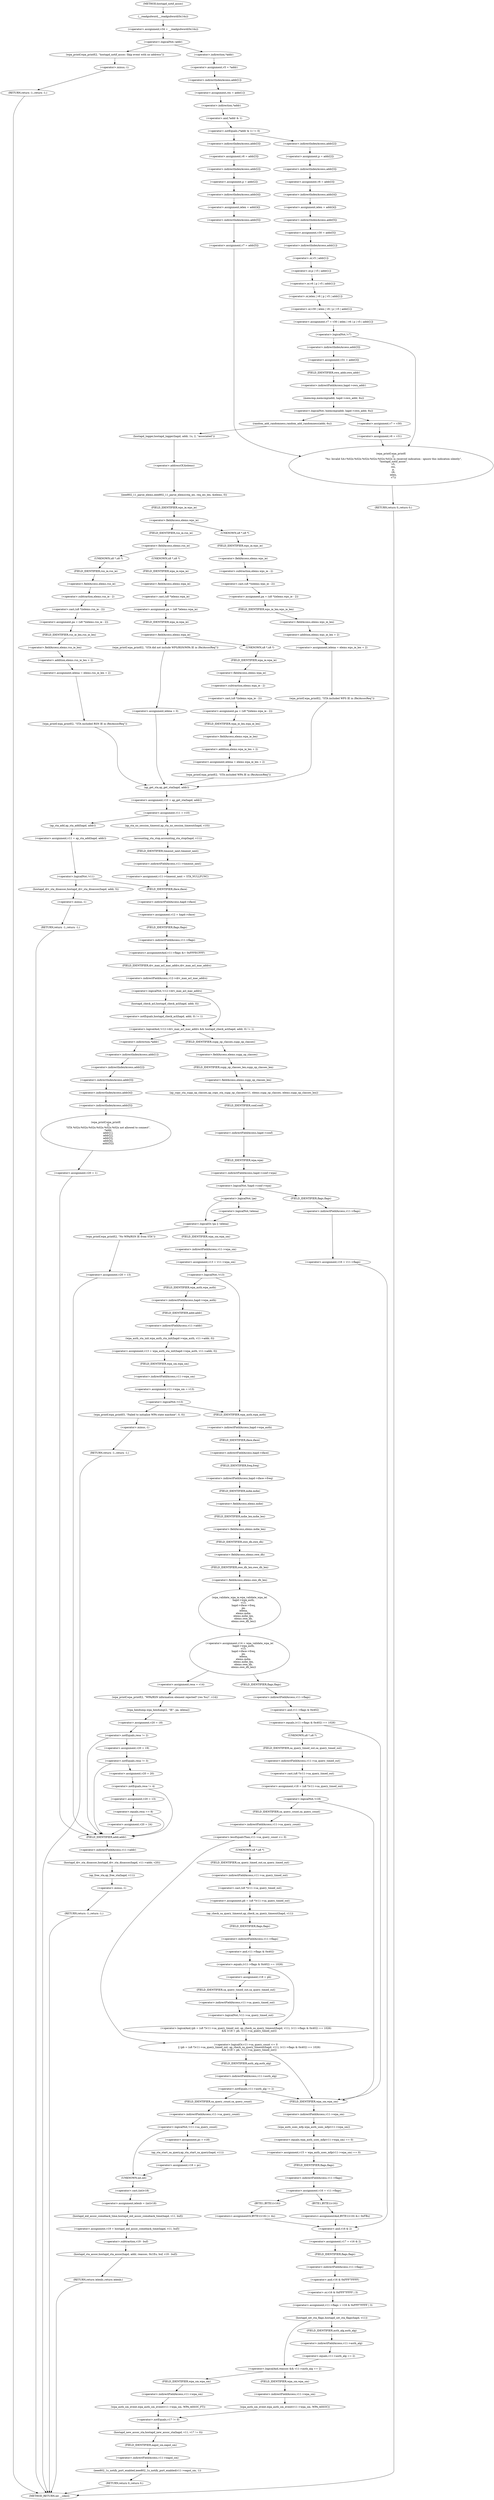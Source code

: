 digraph hostapd_notif_assoc {  
"1000164" [label = "(<operator>.assignment,v34 = __readgsdword(0x14u))" ]
"1000166" [label = "(__readgsdword,__readgsdword(0x14u))" ]
"1000169" [label = "(<operator>.logicalNot,!addr)" ]
"1000172" [label = "(wpa_printf,wpa_printf(2, \"hostapd_notif_assoc: Skip event with no address\"))" ]
"1000175" [label = "(RETURN,return -1;,return -1;)" ]
"1000176" [label = "(<operator>.minus,-1)" ]
"1000178" [label = "(<operator>.assignment,v5 = *addr)" ]
"1000180" [label = "(<operator>.indirection,*addr)" ]
"1000182" [label = "(<operator>.assignment,res = addr[1])" ]
"1000184" [label = "(<operator>.indirectIndexAccess,addr[1])" ]
"1000188" [label = "(<operator>.notEquals,(*addr & 1) != 0)" ]
"1000189" [label = "(<operator>.and,*addr & 1)" ]
"1000190" [label = "(<operator>.indirection,*addr)" ]
"1000195" [label = "(<operator>.assignment,v6 = addr[3])" ]
"1000197" [label = "(<operator>.indirectIndexAccess,addr[3])" ]
"1000200" [label = "(<operator>.assignment,p = addr[2])" ]
"1000202" [label = "(<operator>.indirectIndexAccess,addr[2])" ]
"1000205" [label = "(<operator>.assignment,ielen = addr[4])" ]
"1000207" [label = "(<operator>.indirectIndexAccess,addr[4])" ]
"1000210" [label = "(<operator>.assignment,v7 = addr[5])" ]
"1000212" [label = "(<operator>.indirectIndexAccess,addr[5])" ]
"1000216" [label = "(<operator>.assignment,p = addr[2])" ]
"1000218" [label = "(<operator>.indirectIndexAccess,addr[2])" ]
"1000221" [label = "(<operator>.assignment,v6 = addr[3])" ]
"1000223" [label = "(<operator>.indirectIndexAccess,addr[3])" ]
"1000226" [label = "(<operator>.assignment,ielen = addr[4])" ]
"1000228" [label = "(<operator>.indirectIndexAccess,addr[4])" ]
"1000231" [label = "(<operator>.assignment,v30 = addr[5])" ]
"1000233" [label = "(<operator>.indirectIndexAccess,addr[5])" ]
"1000236" [label = "(<operator>.assignment,v7 = v30 | ielen | v6 | p | v5 | addr[1])" ]
"1000238" [label = "(<operator>.or,v30 | ielen | v6 | p | v5 | addr[1])" ]
"1000240" [label = "(<operator>.or,ielen | v6 | p | v5 | addr[1])" ]
"1000242" [label = "(<operator>.or,v6 | p | v5 | addr[1])" ]
"1000244" [label = "(<operator>.or,p | v5 | addr[1])" ]
"1000246" [label = "(<operator>.or,v5 | addr[1])" ]
"1000248" [label = "(<operator>.indirectIndexAccess,addr[1])" ]
"1000252" [label = "(<operator>.logicalNot,!v7)" ]
"1000256" [label = "(wpa_printf,wpa_printf(\n      2,\n      \"%s: Invalid SA=%02x:%02x:%02x:%02x:%02x:%02x in received indication - ignore this indication silently\",\n      \"hostapd_notif_assoc\",\n      v5,\n      res,\n      p,\n      v6,\n      ielen,\n      v7))" ]
"1000266" [label = "(RETURN,return 0;,return 0;)" ]
"1000268" [label = "(<operator>.assignment,v31 = addr[3])" ]
"1000270" [label = "(<operator>.indirectIndexAccess,addr[3])" ]
"1000274" [label = "(<operator>.logicalNot,!memcmp(addr, hapd->own_addr, 6u))" ]
"1000275" [label = "(memcmp,memcmp(addr, hapd->own_addr, 6u))" ]
"1000277" [label = "(<operator>.indirectFieldAccess,hapd->own_addr)" ]
"1000279" [label = "(FIELD_IDENTIFIER,own_addr,own_addr)" ]
"1000282" [label = "(<operator>.assignment,v7 = v30)" ]
"1000285" [label = "(<operator>.assignment,v6 = v31)" ]
"1000289" [label = "(random_add_randomness,random_add_randomness(addr, 6u))" ]
"1000292" [label = "(hostapd_logger,hostapd_logger(hapd, addr, 1u, 2, \"associated\"))" ]
"1000298" [label = "(ieee802_11_parse_elems,ieee802_11_parse_elems(req_ies, req_ies_len, &elems, 0))" ]
"1000301" [label = "(<operator>.addressOf,&elems)" ]
"1000305" [label = "(<operator>.fieldAccess,elems.wps_ie)" ]
"1000307" [label = "(FIELD_IDENTIFIER,wps_ie,wps_ie)" ]
"1000309" [label = "(<operator>.assignment,pa = (u8 *)(elems.wps_ie - 2))" ]
"1000311" [label = "(<operator>.cast,(u8 *)(elems.wps_ie - 2))" ]
"1000312" [label = "(UNKNOWN,u8 *,u8 *)" ]
"1000313" [label = "(<operator>.subtraction,elems.wps_ie - 2)" ]
"1000314" [label = "(<operator>.fieldAccess,elems.wps_ie)" ]
"1000316" [label = "(FIELD_IDENTIFIER,wps_ie,wps_ie)" ]
"1000318" [label = "(<operator>.assignment,ielena = elems.wps_ie_len + 2)" ]
"1000320" [label = "(<operator>.addition,elems.wps_ie_len + 2)" ]
"1000321" [label = "(<operator>.fieldAccess,elems.wps_ie_len)" ]
"1000323" [label = "(FIELD_IDENTIFIER,wps_ie_len,wps_ie_len)" ]
"1000325" [label = "(wpa_printf,wpa_printf(2, \"STA included WPS IE in (Re)AssocReq\"))" ]
"1000330" [label = "(<operator>.fieldAccess,elems.rsn_ie)" ]
"1000332" [label = "(FIELD_IDENTIFIER,rsn_ie,rsn_ie)" ]
"1000334" [label = "(<operator>.assignment,pa = (u8 *)(elems.rsn_ie - 2))" ]
"1000336" [label = "(<operator>.cast,(u8 *)(elems.rsn_ie - 2))" ]
"1000337" [label = "(UNKNOWN,u8 *,u8 *)" ]
"1000338" [label = "(<operator>.subtraction,elems.rsn_ie - 2)" ]
"1000339" [label = "(<operator>.fieldAccess,elems.rsn_ie)" ]
"1000341" [label = "(FIELD_IDENTIFIER,rsn_ie,rsn_ie)" ]
"1000343" [label = "(<operator>.assignment,ielena = elems.rsn_ie_len + 2)" ]
"1000345" [label = "(<operator>.addition,elems.rsn_ie_len + 2)" ]
"1000346" [label = "(<operator>.fieldAccess,elems.rsn_ie_len)" ]
"1000348" [label = "(FIELD_IDENTIFIER,rsn_ie_len,rsn_ie_len)" ]
"1000350" [label = "(wpa_printf,wpa_printf(2, \"STA included RSN IE in (Re)AssocReq\"))" ]
"1000355" [label = "(<operator>.assignment,pa = (u8 *)elems.wpa_ie)" ]
"1000357" [label = "(<operator>.cast,(u8 *)elems.wpa_ie)" ]
"1000358" [label = "(UNKNOWN,u8 *,u8 *)" ]
"1000359" [label = "(<operator>.fieldAccess,elems.wpa_ie)" ]
"1000361" [label = "(FIELD_IDENTIFIER,wpa_ie,wpa_ie)" ]
"1000363" [label = "(<operator>.fieldAccess,elems.wpa_ie)" ]
"1000365" [label = "(FIELD_IDENTIFIER,wpa_ie,wpa_ie)" ]
"1000367" [label = "(<operator>.assignment,pa = (u8 *)(elems.wpa_ie - 2))" ]
"1000369" [label = "(<operator>.cast,(u8 *)(elems.wpa_ie - 2))" ]
"1000370" [label = "(UNKNOWN,u8 *,u8 *)" ]
"1000371" [label = "(<operator>.subtraction,elems.wpa_ie - 2)" ]
"1000372" [label = "(<operator>.fieldAccess,elems.wpa_ie)" ]
"1000374" [label = "(FIELD_IDENTIFIER,wpa_ie,wpa_ie)" ]
"1000376" [label = "(<operator>.assignment,ielena = elems.wpa_ie_len + 2)" ]
"1000378" [label = "(<operator>.addition,elems.wpa_ie_len + 2)" ]
"1000379" [label = "(<operator>.fieldAccess,elems.wpa_ie_len)" ]
"1000381" [label = "(FIELD_IDENTIFIER,wpa_ie_len,wpa_ie_len)" ]
"1000383" [label = "(wpa_printf,wpa_printf(2, \"STA included WPA IE in (Re)AssocReq\"))" ]
"1000388" [label = "(wpa_printf,wpa_printf(2, \"STA did not include WPS/RSN/WPA IE in (Re)AssocReq\"))" ]
"1000391" [label = "(<operator>.assignment,ielena = 0)" ]
"1000394" [label = "(<operator>.assignment,v10 = ap_get_sta(hapd, addr))" ]
"1000396" [label = "(ap_get_sta,ap_get_sta(hapd, addr))" ]
"1000399" [label = "(<operator>.assignment,v11 = v10)" ]
"1000405" [label = "(ap_sta_no_session_timeout,ap_sta_no_session_timeout(hapd, v10))" ]
"1000408" [label = "(accounting_sta_stop,accounting_sta_stop(hapd, v11))" ]
"1000411" [label = "(<operator>.assignment,v11->timeout_next = STA_NULLFUNC)" ]
"1000412" [label = "(<operator>.indirectFieldAccess,v11->timeout_next)" ]
"1000414" [label = "(FIELD_IDENTIFIER,timeout_next,timeout_next)" ]
"1000418" [label = "(<operator>.assignment,v11 = ap_sta_add(hapd, addr))" ]
"1000420" [label = "(ap_sta_add,ap_sta_add(hapd, addr))" ]
"1000424" [label = "(<operator>.logicalNot,!v11)" ]
"1000427" [label = "(hostapd_drv_sta_disassoc,hostapd_drv_sta_disassoc(hapd, addr, 5))" ]
"1000431" [label = "(RETURN,return -1;,return -1;)" ]
"1000432" [label = "(<operator>.minus,-1)" ]
"1000434" [label = "(<operator>.assignment,v12 = hapd->iface)" ]
"1000436" [label = "(<operator>.indirectFieldAccess,hapd->iface)" ]
"1000438" [label = "(FIELD_IDENTIFIER,iface,iface)" ]
"1000439" [label = "(<operators>.assignmentAnd,v11->flags &= 0xFFFECFFF)" ]
"1000440" [label = "(<operator>.indirectFieldAccess,v11->flags)" ]
"1000442" [label = "(FIELD_IDENTIFIER,flags,flags)" ]
"1000445" [label = "(<operator>.logicalAnd,!v12->drv_max_acl_mac_addrs && hostapd_check_acl(hapd, addr, 0) != 1)" ]
"1000446" [label = "(<operator>.logicalNot,!v12->drv_max_acl_mac_addrs)" ]
"1000447" [label = "(<operator>.indirectFieldAccess,v12->drv_max_acl_mac_addrs)" ]
"1000449" [label = "(FIELD_IDENTIFIER,drv_max_acl_mac_addrs,drv_max_acl_mac_addrs)" ]
"1000450" [label = "(<operator>.notEquals,hostapd_check_acl(hapd, addr, 0) != 1)" ]
"1000451" [label = "(hostapd_check_acl,hostapd_check_acl(hapd, addr, 0))" ]
"1000457" [label = "(wpa_printf,wpa_printf(\n      3,\n      \"STA %02x:%02x:%02x:%02x:%02x:%02x not allowed to connect\",\n      *addr,\n      addr[1],\n      addr[2],\n      addr[3],\n      addr[4],\n      addr[5]))" ]
"1000460" [label = "(<operator>.indirection,*addr)" ]
"1000462" [label = "(<operator>.indirectIndexAccess,addr[1])" ]
"1000465" [label = "(<operator>.indirectIndexAccess,addr[2])" ]
"1000468" [label = "(<operator>.indirectIndexAccess,addr[3])" ]
"1000471" [label = "(<operator>.indirectIndexAccess,addr[4])" ]
"1000474" [label = "(<operator>.indirectIndexAccess,addr[5])" ]
"1000477" [label = "(<operator>.assignment,v20 = 1)" ]
"1000481" [label = "(hostapd_drv_sta_disassoc,hostapd_drv_sta_disassoc(hapd, v11->addr, v20))" ]
"1000483" [label = "(<operator>.indirectFieldAccess,v11->addr)" ]
"1000485" [label = "(FIELD_IDENTIFIER,addr,addr)" ]
"1000487" [label = "(ap_free_sta,ap_free_sta(hapd, v11))" ]
"1000490" [label = "(RETURN,return -1;,return -1;)" ]
"1000491" [label = "(<operator>.minus,-1)" ]
"1000493" [label = "(ap_copy_sta_supp_op_classes,ap_copy_sta_supp_op_classes(v11, elems.supp_op_classes, elems.supp_op_classes_len))" ]
"1000495" [label = "(<operator>.fieldAccess,elems.supp_op_classes)" ]
"1000497" [label = "(FIELD_IDENTIFIER,supp_op_classes,supp_op_classes)" ]
"1000498" [label = "(<operator>.fieldAccess,elems.supp_op_classes_len)" ]
"1000500" [label = "(FIELD_IDENTIFIER,supp_op_classes_len,supp_op_classes_len)" ]
"1000502" [label = "(<operator>.logicalNot,!hapd->conf->wpa)" ]
"1000503" [label = "(<operator>.indirectFieldAccess,hapd->conf->wpa)" ]
"1000504" [label = "(<operator>.indirectFieldAccess,hapd->conf)" ]
"1000506" [label = "(FIELD_IDENTIFIER,conf,conf)" ]
"1000507" [label = "(FIELD_IDENTIFIER,wpa,wpa)" ]
"1000509" [label = "(<operator>.assignment,v16 = v11->flags)" ]
"1000511" [label = "(<operator>.indirectFieldAccess,v11->flags)" ]
"1000513" [label = "(FIELD_IDENTIFIER,flags,flags)" ]
"1000516" [label = "(<operator>.logicalOr,!pa || !ielena)" ]
"1000517" [label = "(<operator>.logicalNot,!pa)" ]
"1000519" [label = "(<operator>.logicalNot,!ielena)" ]
"1000522" [label = "(wpa_printf,wpa_printf(2, \"No WPA/RSN IE from STA\"))" ]
"1000525" [label = "(<operator>.assignment,v20 = 13)" ]
"1000529" [label = "(<operator>.assignment,v13 = v11->wpa_sm)" ]
"1000531" [label = "(<operator>.indirectFieldAccess,v11->wpa_sm)" ]
"1000533" [label = "(FIELD_IDENTIFIER,wpa_sm,wpa_sm)" ]
"1000535" [label = "(<operator>.logicalNot,!v13)" ]
"1000538" [label = "(<operator>.assignment,v13 = wpa_auth_sta_init(hapd->wpa_auth, v11->addr, 0))" ]
"1000540" [label = "(wpa_auth_sta_init,wpa_auth_sta_init(hapd->wpa_auth, v11->addr, 0))" ]
"1000541" [label = "(<operator>.indirectFieldAccess,hapd->wpa_auth)" ]
"1000543" [label = "(FIELD_IDENTIFIER,wpa_auth,wpa_auth)" ]
"1000544" [label = "(<operator>.indirectFieldAccess,v11->addr)" ]
"1000546" [label = "(FIELD_IDENTIFIER,addr,addr)" ]
"1000548" [label = "(<operator>.assignment,v11->wpa_sm = v13)" ]
"1000549" [label = "(<operator>.indirectFieldAccess,v11->wpa_sm)" ]
"1000551" [label = "(FIELD_IDENTIFIER,wpa_sm,wpa_sm)" ]
"1000554" [label = "(<operator>.logicalNot,!v13)" ]
"1000557" [label = "(wpa_printf,wpa_printf(5, \"Failed to initialize WPA state machine\", 0, 0))" ]
"1000562" [label = "(RETURN,return -1;,return -1;)" ]
"1000563" [label = "(<operator>.minus,-1)" ]
"1000565" [label = "(<operator>.assignment,v14 = wpa_validate_wpa_ie(\n          hapd->wpa_auth,\n          v13,\n          hapd->iface->freq,\n          pa,\n          ielena,\n          elems.mdie,\n          elems.mdie_len,\n          elems.owe_dh,\n          elems.owe_dh_len))" ]
"1000567" [label = "(wpa_validate_wpa_ie,wpa_validate_wpa_ie(\n          hapd->wpa_auth,\n          v13,\n          hapd->iface->freq,\n          pa,\n          ielena,\n          elems.mdie,\n          elems.mdie_len,\n          elems.owe_dh,\n          elems.owe_dh_len))" ]
"1000568" [label = "(<operator>.indirectFieldAccess,hapd->wpa_auth)" ]
"1000570" [label = "(FIELD_IDENTIFIER,wpa_auth,wpa_auth)" ]
"1000572" [label = "(<operator>.indirectFieldAccess,hapd->iface->freq)" ]
"1000573" [label = "(<operator>.indirectFieldAccess,hapd->iface)" ]
"1000575" [label = "(FIELD_IDENTIFIER,iface,iface)" ]
"1000576" [label = "(FIELD_IDENTIFIER,freq,freq)" ]
"1000579" [label = "(<operator>.fieldAccess,elems.mdie)" ]
"1000581" [label = "(FIELD_IDENTIFIER,mdie,mdie)" ]
"1000582" [label = "(<operator>.fieldAccess,elems.mdie_len)" ]
"1000584" [label = "(FIELD_IDENTIFIER,mdie_len,mdie_len)" ]
"1000585" [label = "(<operator>.fieldAccess,elems.owe_dh)" ]
"1000587" [label = "(FIELD_IDENTIFIER,owe_dh,owe_dh)" ]
"1000588" [label = "(<operator>.fieldAccess,elems.owe_dh_len)" ]
"1000590" [label = "(FIELD_IDENTIFIER,owe_dh_len,owe_dh_len)" ]
"1000594" [label = "(<operator>.assignment,resa = v14)" ]
"1000597" [label = "(wpa_printf,wpa_printf(2, \"WPA/RSN information element rejected? (res %u)\", v14))" ]
"1000601" [label = "(wpa_hexdump,wpa_hexdump(2, \"IE\", pa, ielena))" ]
"1000606" [label = "(<operator>.assignment,v20 = 18)" ]
"1000610" [label = "(<operator>.notEquals,resa != 2)" ]
"1000614" [label = "(<operator>.assignment,v20 = 19)" ]
"1000618" [label = "(<operator>.notEquals,resa != 3)" ]
"1000622" [label = "(<operator>.assignment,v20 = 20)" ]
"1000626" [label = "(<operator>.notEquals,resa != 4)" ]
"1000630" [label = "(<operator>.assignment,v20 = 13)" ]
"1000634" [label = "(<operator>.equals,resa == 8)" ]
"1000637" [label = "(<operator>.assignment,v20 = 24)" ]
"1000642" [label = "(<operator>.equals,(v11->flags & 0x402) == 1026)" ]
"1000643" [label = "(<operator>.and,v11->flags & 0x402)" ]
"1000644" [label = "(<operator>.indirectFieldAccess,v11->flags)" ]
"1000646" [label = "(FIELD_IDENTIFIER,flags,flags)" ]
"1000650" [label = "(<operator>.assignment,v18 = (u8 *)v11->sa_query_timed_out)" ]
"1000652" [label = "(<operator>.cast,(u8 *)v11->sa_query_timed_out)" ]
"1000653" [label = "(UNKNOWN,u8 *,u8 *)" ]
"1000654" [label = "(<operator>.indirectFieldAccess,v11->sa_query_timed_out)" ]
"1000656" [label = "(FIELD_IDENTIFIER,sa_query_timed_out,sa_query_timed_out)" ]
"1000658" [label = "(<operator>.logicalNot,!v18)" ]
"1000662" [label = "(<operator>.logicalOr,v11->sa_query_count <= 0\n        || (pb = (u8 *)v11->sa_query_timed_out, ap_check_sa_query_timeout(hapd, v11), (v11->flags & 0x402) == 1026)\n        && (v18 = pb, !v11->sa_query_timed_out))" ]
"1000663" [label = "(<operator>.lessEqualsThan,v11->sa_query_count <= 0)" ]
"1000664" [label = "(<operator>.indirectFieldAccess,v11->sa_query_count)" ]
"1000666" [label = "(FIELD_IDENTIFIER,sa_query_count,sa_query_count)" ]
"1000668" [label = "(<operator>.logicalAnd,(pb = (u8 *)v11->sa_query_timed_out, ap_check_sa_query_timeout(hapd, v11), (v11->flags & 0x402) == 1026)\n        && (v18 = pb, !v11->sa_query_timed_out))" ]
"1000670" [label = "(<operator>.assignment,pb = (u8 *)v11->sa_query_timed_out)" ]
"1000672" [label = "(<operator>.cast,(u8 *)v11->sa_query_timed_out)" ]
"1000673" [label = "(UNKNOWN,u8 *,u8 *)" ]
"1000674" [label = "(<operator>.indirectFieldAccess,v11->sa_query_timed_out)" ]
"1000676" [label = "(FIELD_IDENTIFIER,sa_query_timed_out,sa_query_timed_out)" ]
"1000678" [label = "(ap_check_sa_query_timeout,ap_check_sa_query_timeout(hapd, v11))" ]
"1000681" [label = "(<operator>.equals,(v11->flags & 0x402) == 1026)" ]
"1000682" [label = "(<operator>.and,v11->flags & 0x402)" ]
"1000683" [label = "(<operator>.indirectFieldAccess,v11->flags)" ]
"1000685" [label = "(FIELD_IDENTIFIER,flags,flags)" ]
"1000689" [label = "(<operator>.assignment,v18 = pb)" ]
"1000692" [label = "(<operator>.logicalNot,!v11->sa_query_timed_out)" ]
"1000693" [label = "(<operator>.indirectFieldAccess,v11->sa_query_timed_out)" ]
"1000695" [label = "(FIELD_IDENTIFIER,sa_query_timed_out,sa_query_timed_out)" ]
"1000698" [label = "(<operator>.notEquals,v11->auth_alg != 2)" ]
"1000699" [label = "(<operator>.indirectFieldAccess,v11->auth_alg)" ]
"1000701" [label = "(FIELD_IDENTIFIER,auth_alg,auth_alg)" ]
"1000705" [label = "(<operator>.logicalNot,!v11->sa_query_count)" ]
"1000706" [label = "(<operator>.indirectFieldAccess,v11->sa_query_count)" ]
"1000708" [label = "(FIELD_IDENTIFIER,sa_query_count,sa_query_count)" ]
"1000710" [label = "(<operator>.assignment,pc = v18)" ]
"1000713" [label = "(ap_sta_start_sa_query,ap_sta_start_sa_query(hapd, v11))" ]
"1000716" [label = "(<operator>.assignment,v18 = pc)" ]
"1000719" [label = "(<operator>.assignment,ielenb = (int)v18)" ]
"1000721" [label = "(<operator>.cast,(int)v18)" ]
"1000722" [label = "(UNKNOWN,int,int)" ]
"1000724" [label = "(<operator>.assignment,v19 = hostapd_eid_assoc_comeback_time(hapd, v11, buf))" ]
"1000726" [label = "(hostapd_eid_assoc_comeback_time,hostapd_eid_assoc_comeback_time(hapd, v11, buf))" ]
"1000730" [label = "(hostapd_sta_assoc,hostapd_sta_assoc(hapd, addr, reassoc, 0x1Eu, buf, v19 - buf))" ]
"1000736" [label = "(<operator>.subtraction,v19 - buf)" ]
"1000739" [label = "(RETURN,return ielenb;,return ielenb;)" ]
"1000741" [label = "(<operator>.assignment,v15 = wpa_auth_uses_mfp(v11->wpa_sm) == 0)" ]
"1000743" [label = "(<operator>.equals,wpa_auth_uses_mfp(v11->wpa_sm) == 0)" ]
"1000744" [label = "(wpa_auth_uses_mfp,wpa_auth_uses_mfp(v11->wpa_sm))" ]
"1000745" [label = "(<operator>.indirectFieldAccess,v11->wpa_sm)" ]
"1000747" [label = "(FIELD_IDENTIFIER,wpa_sm,wpa_sm)" ]
"1000749" [label = "(<operator>.assignment,v16 = v11->flags)" ]
"1000751" [label = "(<operator>.indirectFieldAccess,v11->flags)" ]
"1000753" [label = "(FIELD_IDENTIFIER,flags,flags)" ]
"1000756" [label = "(<operators>.assignmentAnd,BYTE1(v16) &= 0xFBu)" ]
"1000757" [label = "(BYTE1,BYTE1(v16))" ]
"1000761" [label = "(<operators>.assignmentOr,BYTE1(v16) |= 4u)" ]
"1000762" [label = "(BYTE1,BYTE1(v16))" ]
"1000766" [label = "(<operator>.assignment,v17 = v16 & 2)" ]
"1000768" [label = "(<operator>.and,v16 & 2)" ]
"1000771" [label = "(<operator>.assignment,v11->flags = v16 & 0xFFF7FFFF | 3)" ]
"1000772" [label = "(<operator>.indirectFieldAccess,v11->flags)" ]
"1000774" [label = "(FIELD_IDENTIFIER,flags,flags)" ]
"1000775" [label = "(<operator>.or,v16 & 0xFFF7FFFF | 3)" ]
"1000776" [label = "(<operator>.and,v16 & 0xFFF7FFFF)" ]
"1000780" [label = "(hostapd_set_sta_flags,hostapd_set_sta_flags(hapd, v11))" ]
"1000784" [label = "(<operator>.logicalAnd,reassoc && v11->auth_alg == 2)" ]
"1000786" [label = "(<operator>.equals,v11->auth_alg == 2)" ]
"1000787" [label = "(<operator>.indirectFieldAccess,v11->auth_alg)" ]
"1000789" [label = "(FIELD_IDENTIFIER,auth_alg,auth_alg)" ]
"1000791" [label = "(wpa_auth_sm_event,wpa_auth_sm_event(v11->wpa_sm, WPA_ASSOC_FT))" ]
"1000792" [label = "(<operator>.indirectFieldAccess,v11->wpa_sm)" ]
"1000794" [label = "(FIELD_IDENTIFIER,wpa_sm,wpa_sm)" ]
"1000797" [label = "(wpa_auth_sm_event,wpa_auth_sm_event(v11->wpa_sm, WPA_ASSOC))" ]
"1000798" [label = "(<operator>.indirectFieldAccess,v11->wpa_sm)" ]
"1000800" [label = "(FIELD_IDENTIFIER,wpa_sm,wpa_sm)" ]
"1000802" [label = "(hostapd_new_assoc_sta,hostapd_new_assoc_sta(hapd, v11, v17 != 0))" ]
"1000805" [label = "(<operator>.notEquals,v17 != 0)" ]
"1000808" [label = "(ieee802_1x_notify_port_enabled,ieee802_1x_notify_port_enabled(v11->eapol_sm, 1))" ]
"1000809" [label = "(<operator>.indirectFieldAccess,v11->eapol_sm)" ]
"1000811" [label = "(FIELD_IDENTIFIER,eapol_sm,eapol_sm)" ]
"1000813" [label = "(RETURN,return 0;,return 0;)" ]
"1000129" [label = "(METHOD,hostapd_notif_assoc)" ]
"1000815" [label = "(METHOD_RETURN,int __cdecl)" ]
  "1000164" -> "1000169" 
  "1000166" -> "1000164" 
  "1000169" -> "1000172" 
  "1000169" -> "1000180" 
  "1000172" -> "1000176" 
  "1000175" -> "1000815" 
  "1000176" -> "1000175" 
  "1000178" -> "1000184" 
  "1000180" -> "1000178" 
  "1000182" -> "1000190" 
  "1000184" -> "1000182" 
  "1000188" -> "1000197" 
  "1000188" -> "1000218" 
  "1000189" -> "1000188" 
  "1000190" -> "1000189" 
  "1000195" -> "1000202" 
  "1000197" -> "1000195" 
  "1000200" -> "1000207" 
  "1000202" -> "1000200" 
  "1000205" -> "1000212" 
  "1000207" -> "1000205" 
  "1000210" -> "1000256" 
  "1000212" -> "1000210" 
  "1000216" -> "1000223" 
  "1000218" -> "1000216" 
  "1000221" -> "1000228" 
  "1000223" -> "1000221" 
  "1000226" -> "1000233" 
  "1000228" -> "1000226" 
  "1000231" -> "1000248" 
  "1000233" -> "1000231" 
  "1000236" -> "1000252" 
  "1000238" -> "1000236" 
  "1000240" -> "1000238" 
  "1000242" -> "1000240" 
  "1000244" -> "1000242" 
  "1000246" -> "1000244" 
  "1000248" -> "1000246" 
  "1000252" -> "1000256" 
  "1000252" -> "1000270" 
  "1000256" -> "1000266" 
  "1000266" -> "1000815" 
  "1000268" -> "1000279" 
  "1000270" -> "1000268" 
  "1000274" -> "1000282" 
  "1000274" -> "1000289" 
  "1000275" -> "1000274" 
  "1000277" -> "1000275" 
  "1000279" -> "1000277" 
  "1000282" -> "1000285" 
  "1000285" -> "1000256" 
  "1000289" -> "1000292" 
  "1000292" -> "1000301" 
  "1000298" -> "1000307" 
  "1000301" -> "1000298" 
  "1000305" -> "1000312" 
  "1000305" -> "1000332" 
  "1000307" -> "1000305" 
  "1000309" -> "1000323" 
  "1000311" -> "1000309" 
  "1000312" -> "1000316" 
  "1000313" -> "1000311" 
  "1000314" -> "1000313" 
  "1000316" -> "1000314" 
  "1000318" -> "1000325" 
  "1000320" -> "1000318" 
  "1000321" -> "1000320" 
  "1000323" -> "1000321" 
  "1000325" -> "1000396" 
  "1000330" -> "1000337" 
  "1000330" -> "1000358" 
  "1000332" -> "1000330" 
  "1000334" -> "1000348" 
  "1000336" -> "1000334" 
  "1000337" -> "1000341" 
  "1000338" -> "1000336" 
  "1000339" -> "1000338" 
  "1000341" -> "1000339" 
  "1000343" -> "1000350" 
  "1000345" -> "1000343" 
  "1000346" -> "1000345" 
  "1000348" -> "1000346" 
  "1000350" -> "1000396" 
  "1000355" -> "1000365" 
  "1000357" -> "1000355" 
  "1000358" -> "1000361" 
  "1000359" -> "1000357" 
  "1000361" -> "1000359" 
  "1000363" -> "1000370" 
  "1000363" -> "1000388" 
  "1000365" -> "1000363" 
  "1000367" -> "1000381" 
  "1000369" -> "1000367" 
  "1000370" -> "1000374" 
  "1000371" -> "1000369" 
  "1000372" -> "1000371" 
  "1000374" -> "1000372" 
  "1000376" -> "1000383" 
  "1000378" -> "1000376" 
  "1000379" -> "1000378" 
  "1000381" -> "1000379" 
  "1000383" -> "1000396" 
  "1000388" -> "1000391" 
  "1000391" -> "1000396" 
  "1000394" -> "1000399" 
  "1000396" -> "1000394" 
  "1000399" -> "1000405" 
  "1000399" -> "1000420" 
  "1000405" -> "1000408" 
  "1000408" -> "1000414" 
  "1000411" -> "1000438" 
  "1000412" -> "1000411" 
  "1000414" -> "1000412" 
  "1000418" -> "1000424" 
  "1000420" -> "1000418" 
  "1000424" -> "1000427" 
  "1000424" -> "1000438" 
  "1000427" -> "1000432" 
  "1000431" -> "1000815" 
  "1000432" -> "1000431" 
  "1000434" -> "1000442" 
  "1000436" -> "1000434" 
  "1000438" -> "1000436" 
  "1000439" -> "1000449" 
  "1000440" -> "1000439" 
  "1000442" -> "1000440" 
  "1000445" -> "1000460" 
  "1000445" -> "1000497" 
  "1000446" -> "1000445" 
  "1000446" -> "1000451" 
  "1000447" -> "1000446" 
  "1000449" -> "1000447" 
  "1000450" -> "1000445" 
  "1000451" -> "1000450" 
  "1000457" -> "1000477" 
  "1000460" -> "1000462" 
  "1000462" -> "1000465" 
  "1000465" -> "1000468" 
  "1000468" -> "1000471" 
  "1000471" -> "1000474" 
  "1000474" -> "1000457" 
  "1000477" -> "1000485" 
  "1000481" -> "1000487" 
  "1000483" -> "1000481" 
  "1000485" -> "1000483" 
  "1000487" -> "1000491" 
  "1000490" -> "1000815" 
  "1000491" -> "1000490" 
  "1000493" -> "1000506" 
  "1000495" -> "1000500" 
  "1000497" -> "1000495" 
  "1000498" -> "1000493" 
  "1000500" -> "1000498" 
  "1000502" -> "1000513" 
  "1000502" -> "1000517" 
  "1000503" -> "1000502" 
  "1000504" -> "1000507" 
  "1000506" -> "1000504" 
  "1000507" -> "1000503" 
  "1000509" -> "1000768" 
  "1000511" -> "1000509" 
  "1000513" -> "1000511" 
  "1000516" -> "1000522" 
  "1000516" -> "1000533" 
  "1000517" -> "1000516" 
  "1000517" -> "1000519" 
  "1000519" -> "1000516" 
  "1000522" -> "1000525" 
  "1000525" -> "1000485" 
  "1000529" -> "1000535" 
  "1000531" -> "1000529" 
  "1000533" -> "1000531" 
  "1000535" -> "1000543" 
  "1000535" -> "1000570" 
  "1000538" -> "1000551" 
  "1000540" -> "1000538" 
  "1000541" -> "1000546" 
  "1000543" -> "1000541" 
  "1000544" -> "1000540" 
  "1000546" -> "1000544" 
  "1000548" -> "1000554" 
  "1000549" -> "1000548" 
  "1000551" -> "1000549" 
  "1000554" -> "1000557" 
  "1000554" -> "1000570" 
  "1000557" -> "1000563" 
  "1000562" -> "1000815" 
  "1000563" -> "1000562" 
  "1000565" -> "1000594" 
  "1000565" -> "1000646" 
  "1000567" -> "1000565" 
  "1000568" -> "1000575" 
  "1000570" -> "1000568" 
  "1000572" -> "1000581" 
  "1000573" -> "1000576" 
  "1000575" -> "1000573" 
  "1000576" -> "1000572" 
  "1000579" -> "1000584" 
  "1000581" -> "1000579" 
  "1000582" -> "1000587" 
  "1000584" -> "1000582" 
  "1000585" -> "1000590" 
  "1000587" -> "1000585" 
  "1000588" -> "1000567" 
  "1000590" -> "1000588" 
  "1000594" -> "1000597" 
  "1000597" -> "1000601" 
  "1000601" -> "1000606" 
  "1000606" -> "1000610" 
  "1000610" -> "1000614" 
  "1000610" -> "1000485" 
  "1000614" -> "1000618" 
  "1000618" -> "1000622" 
  "1000618" -> "1000485" 
  "1000622" -> "1000626" 
  "1000626" -> "1000630" 
  "1000626" -> "1000485" 
  "1000630" -> "1000634" 
  "1000634" -> "1000637" 
  "1000634" -> "1000485" 
  "1000637" -> "1000485" 
  "1000642" -> "1000653" 
  "1000642" -> "1000747" 
  "1000643" -> "1000642" 
  "1000644" -> "1000643" 
  "1000646" -> "1000644" 
  "1000650" -> "1000658" 
  "1000652" -> "1000650" 
  "1000653" -> "1000656" 
  "1000654" -> "1000652" 
  "1000656" -> "1000654" 
  "1000658" -> "1000666" 
  "1000658" -> "1000747" 
  "1000662" -> "1000701" 
  "1000662" -> "1000747" 
  "1000663" -> "1000662" 
  "1000663" -> "1000673" 
  "1000664" -> "1000663" 
  "1000666" -> "1000664" 
  "1000668" -> "1000662" 
  "1000670" -> "1000678" 
  "1000672" -> "1000670" 
  "1000673" -> "1000676" 
  "1000674" -> "1000672" 
  "1000676" -> "1000674" 
  "1000678" -> "1000685" 
  "1000681" -> "1000668" 
  "1000681" -> "1000689" 
  "1000682" -> "1000681" 
  "1000683" -> "1000682" 
  "1000685" -> "1000683" 
  "1000689" -> "1000695" 
  "1000692" -> "1000668" 
  "1000693" -> "1000692" 
  "1000695" -> "1000693" 
  "1000698" -> "1000708" 
  "1000698" -> "1000747" 
  "1000699" -> "1000698" 
  "1000701" -> "1000699" 
  "1000705" -> "1000710" 
  "1000705" -> "1000722" 
  "1000706" -> "1000705" 
  "1000708" -> "1000706" 
  "1000710" -> "1000713" 
  "1000713" -> "1000716" 
  "1000716" -> "1000722" 
  "1000719" -> "1000726" 
  "1000721" -> "1000719" 
  "1000722" -> "1000721" 
  "1000724" -> "1000736" 
  "1000726" -> "1000724" 
  "1000730" -> "1000739" 
  "1000736" -> "1000730" 
  "1000739" -> "1000815" 
  "1000741" -> "1000753" 
  "1000743" -> "1000741" 
  "1000744" -> "1000743" 
  "1000745" -> "1000744" 
  "1000747" -> "1000745" 
  "1000749" -> "1000757" 
  "1000749" -> "1000762" 
  "1000751" -> "1000749" 
  "1000753" -> "1000751" 
  "1000756" -> "1000768" 
  "1000757" -> "1000756" 
  "1000761" -> "1000768" 
  "1000762" -> "1000761" 
  "1000766" -> "1000774" 
  "1000768" -> "1000766" 
  "1000771" -> "1000780" 
  "1000772" -> "1000776" 
  "1000774" -> "1000772" 
  "1000775" -> "1000771" 
  "1000776" -> "1000775" 
  "1000780" -> "1000784" 
  "1000780" -> "1000789" 
  "1000784" -> "1000794" 
  "1000784" -> "1000800" 
  "1000786" -> "1000784" 
  "1000787" -> "1000786" 
  "1000789" -> "1000787" 
  "1000791" -> "1000805" 
  "1000792" -> "1000791" 
  "1000794" -> "1000792" 
  "1000797" -> "1000805" 
  "1000798" -> "1000797" 
  "1000800" -> "1000798" 
  "1000802" -> "1000811" 
  "1000805" -> "1000802" 
  "1000808" -> "1000813" 
  "1000809" -> "1000808" 
  "1000811" -> "1000809" 
  "1000813" -> "1000815" 
  "1000129" -> "1000166" 
}
